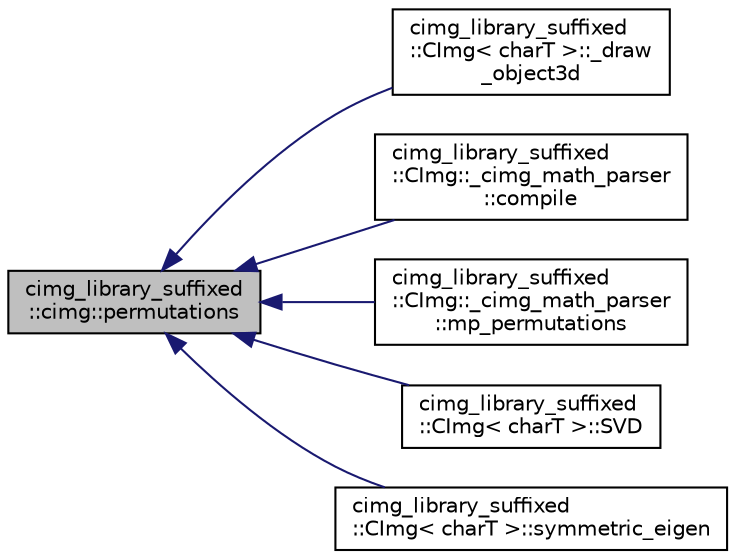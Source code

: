 digraph "cimg_library_suffixed::cimg::permutations"
{
 // INTERACTIVE_SVG=YES
  edge [fontname="Helvetica",fontsize="10",labelfontname="Helvetica",labelfontsize="10"];
  node [fontname="Helvetica",fontsize="10",shape=record];
  rankdir="LR";
  Node3246 [label="cimg_library_suffixed\l::cimg::permutations",height=0.2,width=0.4,color="black", fillcolor="grey75", style="filled", fontcolor="black"];
  Node3246 -> Node3247 [dir="back",color="midnightblue",fontsize="10",style="solid",fontname="Helvetica"];
  Node3247 [label="cimg_library_suffixed\l::CImg\< charT \>::_draw\l_object3d",height=0.2,width=0.4,color="black", fillcolor="white", style="filled",URL="$structcimg__library__suffixed_1_1_c_img.html#a6dba86c8049ae141ffc9936b2eaf5c5c"];
  Node3246 -> Node3248 [dir="back",color="midnightblue",fontsize="10",style="solid",fontname="Helvetica"];
  Node3248 [label="cimg_library_suffixed\l::CImg::_cimg_math_parser\l::compile",height=0.2,width=0.4,color="black", fillcolor="white", style="filled",URL="$structcimg__library__suffixed_1_1_c_img_1_1__cimg__math__parser.html#a318c44c5d1f4f0114355f37ace87a4ae"];
  Node3246 -> Node3249 [dir="back",color="midnightblue",fontsize="10",style="solid",fontname="Helvetica"];
  Node3249 [label="cimg_library_suffixed\l::CImg::_cimg_math_parser\l::mp_permutations",height=0.2,width=0.4,color="black", fillcolor="white", style="filled",URL="$structcimg__library__suffixed_1_1_c_img_1_1__cimg__math__parser.html#ad1be0f03f678135d32f2994f58966ef4"];
  Node3246 -> Node3250 [dir="back",color="midnightblue",fontsize="10",style="solid",fontname="Helvetica"];
  Node3250 [label="cimg_library_suffixed\l::CImg\< charT \>::SVD",height=0.2,width=0.4,color="black", fillcolor="white", style="filled",URL="$structcimg__library__suffixed_1_1_c_img.html#a33c8a817208b7aa571350457969e9dbe",tooltip="Compute the SVD of the instance image, viewed as a general matrix. "];
  Node3246 -> Node3251 [dir="back",color="midnightblue",fontsize="10",style="solid",fontname="Helvetica"];
  Node3251 [label="cimg_library_suffixed\l::CImg\< charT \>::symmetric_eigen",height=0.2,width=0.4,color="black", fillcolor="white", style="filled",URL="$structcimg__library__suffixed_1_1_c_img.html#a53284105886c5eb684b26e7dba5ede66",tooltip="Compute eigenvalues and eigenvectors of the instance image, viewed as a symmetric matrix..."];
}
